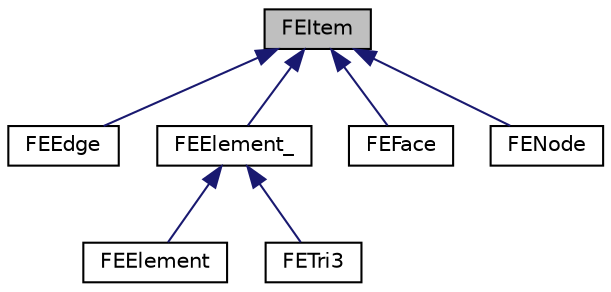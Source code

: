 digraph "FEItem"
{
  edge [fontname="Helvetica",fontsize="10",labelfontname="Helvetica",labelfontsize="10"];
  node [fontname="Helvetica",fontsize="10",shape=record];
  Node1 [label="FEItem",height=0.2,width=0.4,color="black", fillcolor="grey75", style="filled", fontcolor="black"];
  Node1 -> Node2 [dir="back",color="midnightblue",fontsize="10",style="solid",fontname="Helvetica"];
  Node2 [label="FEEdge",height=0.2,width=0.4,color="black", fillcolor="white", style="filled",URL="$class_f_e_edge.html"];
  Node1 -> Node3 [dir="back",color="midnightblue",fontsize="10",style="solid",fontname="Helvetica"];
  Node3 [label="FEElement_",height=0.2,width=0.4,color="black", fillcolor="white", style="filled",URL="$class_f_e_element__.html"];
  Node3 -> Node4 [dir="back",color="midnightblue",fontsize="10",style="solid",fontname="Helvetica"];
  Node4 [label="FEElement",height=0.2,width=0.4,color="black", fillcolor="white", style="filled",URL="$class_f_e_element.html"];
  Node3 -> Node5 [dir="back",color="midnightblue",fontsize="10",style="solid",fontname="Helvetica"];
  Node5 [label="FETri3",height=0.2,width=0.4,color="black", fillcolor="white", style="filled",URL="$class_f_e_tri3.html"];
  Node1 -> Node6 [dir="back",color="midnightblue",fontsize="10",style="solid",fontname="Helvetica"];
  Node6 [label="FEFace",height=0.2,width=0.4,color="black", fillcolor="white", style="filled",URL="$class_f_e_face.html"];
  Node1 -> Node7 [dir="back",color="midnightblue",fontsize="10",style="solid",fontname="Helvetica"];
  Node7 [label="FENode",height=0.2,width=0.4,color="black", fillcolor="white", style="filled",URL="$class_f_e_node.html"];
}
